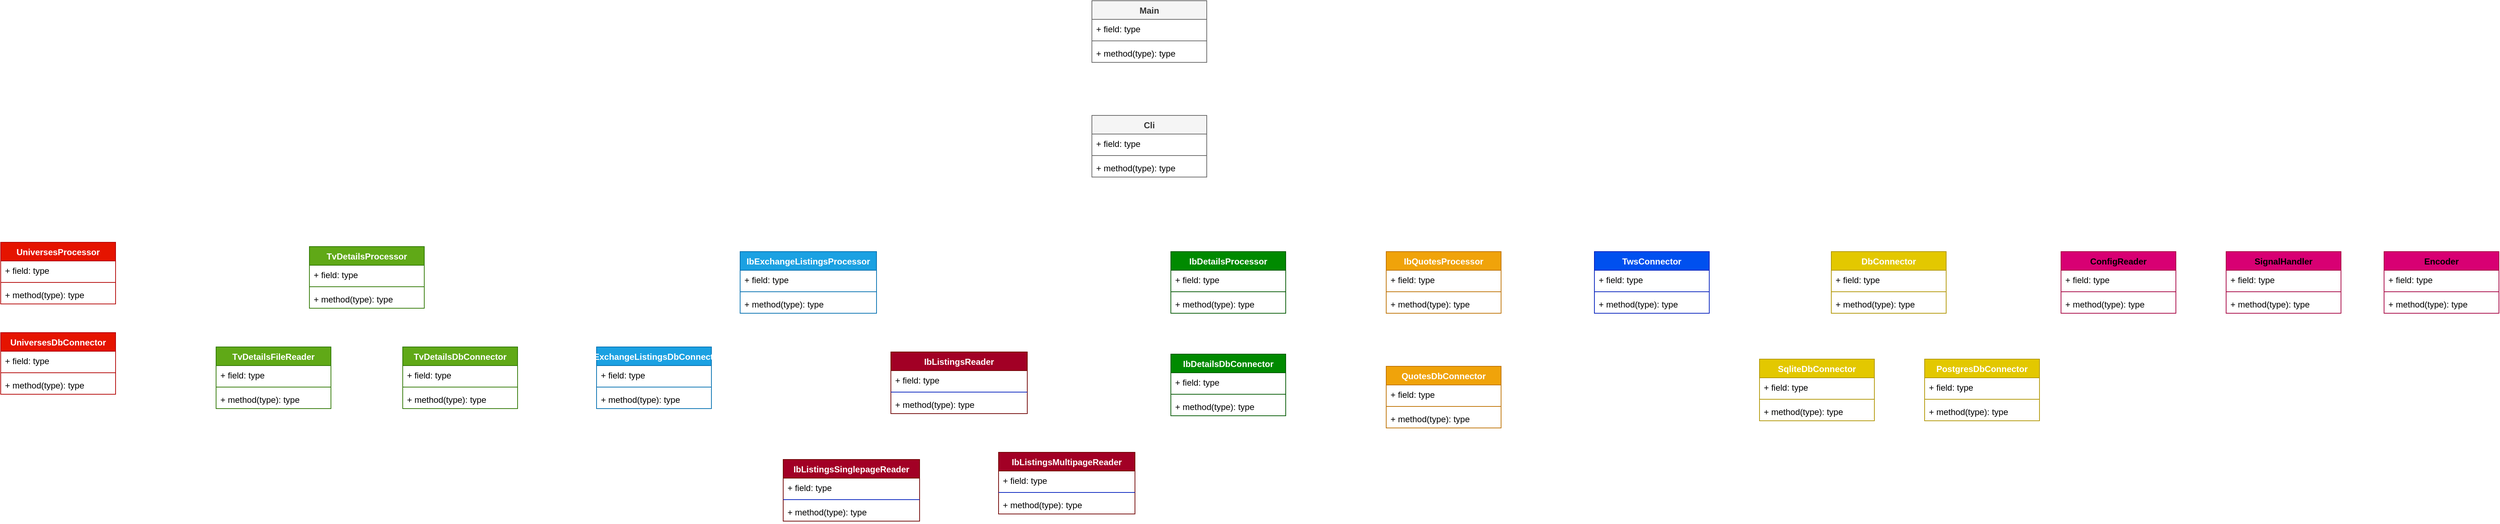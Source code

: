 <mxfile>
    <diagram id="BB7kNoiKcSq8dGjltxOb" name="Page-1">
        <mxGraphModel dx="2262" dy="1745" grid="1" gridSize="10" guides="1" tooltips="1" connect="1" arrows="1" fold="1" page="0" pageScale="1" pageWidth="827" pageHeight="1169" math="0" shadow="0">
            <root>
                <mxCell id="0"/>
                <mxCell id="1" parent="0"/>
                <mxCell id="tXkQvJT0EXjuDdd7rRlD-6" value="IbExchangeListingsDbConnector" style="swimlane;fontStyle=1;align=center;verticalAlign=top;childLayout=stackLayout;horizontal=1;startSize=26;horizontalStack=0;resizeParent=1;resizeParentMax=0;resizeLast=0;collapsible=1;marginBottom=0;fillColor=#1ba1e2;strokeColor=#006EAF;fontColor=#ffffff;" parent="1" vertex="1">
                    <mxGeometry x="640" y="283" width="160" height="86" as="geometry"/>
                </mxCell>
                <mxCell id="tXkQvJT0EXjuDdd7rRlD-7" value="+ field: type" style="text;strokeColor=none;fillColor=none;align=left;verticalAlign=top;spacingLeft=4;spacingRight=4;overflow=hidden;rotatable=0;points=[[0,0.5],[1,0.5]];portConstraint=eastwest;" parent="tXkQvJT0EXjuDdd7rRlD-6" vertex="1">
                    <mxGeometry y="26" width="160" height="26" as="geometry"/>
                </mxCell>
                <mxCell id="tXkQvJT0EXjuDdd7rRlD-8" value="" style="line;strokeWidth=1;fillColor=#1ba1e2;align=left;verticalAlign=middle;spacingTop=-1;spacingLeft=3;spacingRight=3;rotatable=0;labelPosition=right;points=[];portConstraint=eastwest;strokeColor=#006EAF;fontColor=#ffffff;" parent="tXkQvJT0EXjuDdd7rRlD-6" vertex="1">
                    <mxGeometry y="52" width="160" height="8" as="geometry"/>
                </mxCell>
                <mxCell id="tXkQvJT0EXjuDdd7rRlD-9" value="+ method(type): type" style="text;strokeColor=none;fillColor=none;align=left;verticalAlign=top;spacingLeft=4;spacingRight=4;overflow=hidden;rotatable=0;points=[[0,0.5],[1,0.5]];portConstraint=eastwest;" parent="tXkQvJT0EXjuDdd7rRlD-6" vertex="1">
                    <mxGeometry y="60" width="160" height="26" as="geometry"/>
                </mxCell>
                <mxCell id="dvXFMsRxFEqViJQwBgYw-1" value="IbExchangeListingsProcessor" style="swimlane;fontStyle=1;align=center;verticalAlign=top;childLayout=stackLayout;horizontal=1;startSize=26;horizontalStack=0;resizeParent=1;resizeParentMax=0;resizeLast=0;collapsible=1;marginBottom=0;fillColor=#1ba1e2;strokeColor=#006EAF;fontColor=#ffffff;" parent="1" vertex="1">
                    <mxGeometry x="840" y="150" width="190" height="86" as="geometry"/>
                </mxCell>
                <mxCell id="dvXFMsRxFEqViJQwBgYw-2" value="+ field: type" style="text;strokeColor=none;fillColor=none;align=left;verticalAlign=top;spacingLeft=4;spacingRight=4;overflow=hidden;rotatable=0;points=[[0,0.5],[1,0.5]];portConstraint=eastwest;" parent="dvXFMsRxFEqViJQwBgYw-1" vertex="1">
                    <mxGeometry y="26" width="190" height="26" as="geometry"/>
                </mxCell>
                <mxCell id="dvXFMsRxFEqViJQwBgYw-3" value="" style="line;strokeWidth=1;fillColor=#1ba1e2;align=left;verticalAlign=middle;spacingTop=-1;spacingLeft=3;spacingRight=3;rotatable=0;labelPosition=right;points=[];portConstraint=eastwest;strokeColor=#006EAF;fontColor=#ffffff;" parent="dvXFMsRxFEqViJQwBgYw-1" vertex="1">
                    <mxGeometry y="52" width="190" height="8" as="geometry"/>
                </mxCell>
                <mxCell id="dvXFMsRxFEqViJQwBgYw-4" value="+ method(type): type" style="text;strokeColor=none;fillColor=none;align=left;verticalAlign=top;spacingLeft=4;spacingRight=4;overflow=hidden;rotatable=0;points=[[0,0.5],[1,0.5]];portConstraint=eastwest;" parent="dvXFMsRxFEqViJQwBgYw-1" vertex="1">
                    <mxGeometry y="60" width="190" height="26" as="geometry"/>
                </mxCell>
                <mxCell id="tXkQvJT0EXjuDdd7rRlD-38" value="TvDetailsDbConnector" style="swimlane;fontStyle=1;align=center;verticalAlign=top;childLayout=stackLayout;horizontal=1;startSize=26;horizontalStack=0;resizeParent=1;resizeParentMax=0;resizeLast=0;collapsible=1;marginBottom=0;fillColor=#60a917;strokeColor=#2D7600;fontColor=#ffffff;" parent="1" vertex="1">
                    <mxGeometry x="370" y="283" width="160" height="86" as="geometry"/>
                </mxCell>
                <mxCell id="tXkQvJT0EXjuDdd7rRlD-39" value="+ field: type" style="text;strokeColor=none;fillColor=none;align=left;verticalAlign=top;spacingLeft=4;spacingRight=4;overflow=hidden;rotatable=0;points=[[0,0.5],[1,0.5]];portConstraint=eastwest;" parent="tXkQvJT0EXjuDdd7rRlD-38" vertex="1">
                    <mxGeometry y="26" width="160" height="26" as="geometry"/>
                </mxCell>
                <mxCell id="tXkQvJT0EXjuDdd7rRlD-40" value="" style="line;strokeWidth=1;fillColor=#60a917;align=left;verticalAlign=middle;spacingTop=-1;spacingLeft=3;spacingRight=3;rotatable=0;labelPosition=right;points=[];portConstraint=eastwest;strokeColor=#2D7600;fontColor=#ffffff;" parent="tXkQvJT0EXjuDdd7rRlD-38" vertex="1">
                    <mxGeometry y="52" width="160" height="8" as="geometry"/>
                </mxCell>
                <mxCell id="tXkQvJT0EXjuDdd7rRlD-41" value="+ method(type): type" style="text;strokeColor=none;fillColor=none;align=left;verticalAlign=top;spacingLeft=4;spacingRight=4;overflow=hidden;rotatable=0;points=[[0,0.5],[1,0.5]];portConstraint=eastwest;" parent="tXkQvJT0EXjuDdd7rRlD-38" vertex="1">
                    <mxGeometry y="60" width="160" height="26" as="geometry"/>
                </mxCell>
                <mxCell id="dvXFMsRxFEqViJQwBgYw-9" value="TvDetailsProcessor" style="swimlane;fontStyle=1;align=center;verticalAlign=top;childLayout=stackLayout;horizontal=1;startSize=26;horizontalStack=0;resizeParent=1;resizeParentMax=0;resizeLast=0;collapsible=1;marginBottom=0;fillColor=#60a917;strokeColor=#2D7600;fontColor=#ffffff;" parent="1" vertex="1">
                    <mxGeometry x="240" y="143" width="160" height="86" as="geometry"/>
                </mxCell>
                <mxCell id="dvXFMsRxFEqViJQwBgYw-10" value="+ field: type" style="text;strokeColor=none;fillColor=none;align=left;verticalAlign=top;spacingLeft=4;spacingRight=4;overflow=hidden;rotatable=0;points=[[0,0.5],[1,0.5]];portConstraint=eastwest;" parent="dvXFMsRxFEqViJQwBgYw-9" vertex="1">
                    <mxGeometry y="26" width="160" height="26" as="geometry"/>
                </mxCell>
                <mxCell id="dvXFMsRxFEqViJQwBgYw-11" value="" style="line;strokeWidth=1;fillColor=#60a917;align=left;verticalAlign=middle;spacingTop=-1;spacingLeft=3;spacingRight=3;rotatable=0;labelPosition=right;points=[];portConstraint=eastwest;strokeColor=#2D7600;fontColor=#ffffff;" parent="dvXFMsRxFEqViJQwBgYw-9" vertex="1">
                    <mxGeometry y="52" width="160" height="8" as="geometry"/>
                </mxCell>
                <mxCell id="dvXFMsRxFEqViJQwBgYw-12" value="+ method(type): type" style="text;strokeColor=none;fillColor=none;align=left;verticalAlign=top;spacingLeft=4;spacingRight=4;overflow=hidden;rotatable=0;points=[[0,0.5],[1,0.5]];portConstraint=eastwest;" parent="dvXFMsRxFEqViJQwBgYw-9" vertex="1">
                    <mxGeometry y="60" width="160" height="26" as="geometry"/>
                </mxCell>
                <mxCell id="tXkQvJT0EXjuDdd7rRlD-18" value="TwsConnector" style="swimlane;fontStyle=1;align=center;verticalAlign=top;childLayout=stackLayout;horizontal=1;startSize=26;horizontalStack=0;resizeParent=1;resizeParentMax=0;resizeLast=0;collapsible=1;marginBottom=0;fillColor=#0050ef;strokeColor=#001DBC;fontColor=#ffffff;" parent="1" vertex="1">
                    <mxGeometry x="2030" y="150" width="160" height="86" as="geometry"/>
                </mxCell>
                <mxCell id="tXkQvJT0EXjuDdd7rRlD-19" value="+ field: type" style="text;align=left;verticalAlign=top;spacingLeft=4;spacingRight=4;overflow=hidden;rotatable=0;points=[[0,0.5],[1,0.5]];portConstraint=eastwest;" parent="tXkQvJT0EXjuDdd7rRlD-18" vertex="1">
                    <mxGeometry y="26" width="160" height="26" as="geometry"/>
                </mxCell>
                <mxCell id="tXkQvJT0EXjuDdd7rRlD-20" value="" style="line;strokeWidth=1;fillColor=#0050ef;align=left;verticalAlign=middle;spacingTop=-1;spacingLeft=3;spacingRight=3;rotatable=0;labelPosition=right;points=[];portConstraint=eastwest;strokeColor=#001DBC;fontColor=#ffffff;" parent="tXkQvJT0EXjuDdd7rRlD-18" vertex="1">
                    <mxGeometry y="52" width="160" height="8" as="geometry"/>
                </mxCell>
                <mxCell id="tXkQvJT0EXjuDdd7rRlD-21" value="+ method(type): type" style="text;align=left;verticalAlign=top;spacingLeft=4;spacingRight=4;overflow=hidden;rotatable=0;points=[[0,0.5],[1,0.5]];portConstraint=eastwest;" parent="tXkQvJT0EXjuDdd7rRlD-18" vertex="1">
                    <mxGeometry y="60" width="160" height="26" as="geometry"/>
                </mxCell>
                <mxCell id="tXkQvJT0EXjuDdd7rRlD-26" value="Cli" style="swimlane;fontStyle=1;align=center;verticalAlign=top;childLayout=stackLayout;horizontal=1;startSize=26;horizontalStack=0;resizeParent=1;resizeParentMax=0;resizeLast=0;collapsible=1;marginBottom=0;fillColor=#f5f5f5;strokeColor=#666666;fontColor=#333333;" parent="1" vertex="1">
                    <mxGeometry x="1330" y="-40" width="160" height="86" as="geometry">
                        <mxRectangle x="540" y="200" width="70" height="26" as="alternateBounds"/>
                    </mxGeometry>
                </mxCell>
                <mxCell id="tXkQvJT0EXjuDdd7rRlD-27" value="+ field: type" style="text;strokeColor=none;fillColor=none;align=left;verticalAlign=top;spacingLeft=4;spacingRight=4;overflow=hidden;rotatable=0;points=[[0,0.5],[1,0.5]];portConstraint=eastwest;" parent="tXkQvJT0EXjuDdd7rRlD-26" vertex="1">
                    <mxGeometry y="26" width="160" height="26" as="geometry"/>
                </mxCell>
                <mxCell id="tXkQvJT0EXjuDdd7rRlD-28" value="" style="line;strokeWidth=1;fillColor=#f5f5f5;align=left;verticalAlign=middle;spacingTop=-1;spacingLeft=3;spacingRight=3;rotatable=0;labelPosition=right;points=[];portConstraint=eastwest;strokeColor=#666666;fontColor=#333333;" parent="tXkQvJT0EXjuDdd7rRlD-26" vertex="1">
                    <mxGeometry y="52" width="160" height="8" as="geometry"/>
                </mxCell>
                <mxCell id="tXkQvJT0EXjuDdd7rRlD-29" value="+ method(type): type" style="text;strokeColor=none;fillColor=none;align=left;verticalAlign=top;spacingLeft=4;spacingRight=4;overflow=hidden;rotatable=0;points=[[0,0.5],[1,0.5]];portConstraint=eastwest;" parent="tXkQvJT0EXjuDdd7rRlD-26" vertex="1">
                    <mxGeometry y="60" width="160" height="26" as="geometry"/>
                </mxCell>
                <mxCell id="tXkQvJT0EXjuDdd7rRlD-50" value="Encoder" style="swimlane;fontStyle=1;align=center;verticalAlign=top;childLayout=stackLayout;horizontal=1;startSize=26;horizontalStack=0;resizeParent=1;resizeParentMax=0;resizeLast=0;collapsible=1;marginBottom=0;fillColor=#d80073;strokeColor=#A50040;" parent="1" vertex="1">
                    <mxGeometry x="3130" y="150" width="160" height="86" as="geometry"/>
                </mxCell>
                <mxCell id="tXkQvJT0EXjuDdd7rRlD-51" value="+ field: type" style="text;strokeColor=none;fillColor=none;align=left;verticalAlign=top;spacingLeft=4;spacingRight=4;overflow=hidden;rotatable=0;points=[[0,0.5],[1,0.5]];portConstraint=eastwest;" parent="tXkQvJT0EXjuDdd7rRlD-50" vertex="1">
                    <mxGeometry y="26" width="160" height="26" as="geometry"/>
                </mxCell>
                <mxCell id="tXkQvJT0EXjuDdd7rRlD-52" value="" style="line;strokeWidth=1;fillColor=#d80073;align=left;verticalAlign=middle;spacingTop=-1;spacingLeft=3;spacingRight=3;rotatable=0;labelPosition=right;points=[];portConstraint=eastwest;strokeColor=#A50040;fontColor=#ffffff;" parent="tXkQvJT0EXjuDdd7rRlD-50" vertex="1">
                    <mxGeometry y="52" width="160" height="8" as="geometry"/>
                </mxCell>
                <mxCell id="tXkQvJT0EXjuDdd7rRlD-53" value="+ method(type): type" style="text;strokeColor=none;fillColor=none;align=left;verticalAlign=top;spacingLeft=4;spacingRight=4;overflow=hidden;rotatable=0;points=[[0,0.5],[1,0.5]];portConstraint=eastwest;" parent="tXkQvJT0EXjuDdd7rRlD-50" vertex="1">
                    <mxGeometry y="60" width="160" height="26" as="geometry"/>
                </mxCell>
                <mxCell id="tXkQvJT0EXjuDdd7rRlD-10" value="DbConnector" style="swimlane;fontStyle=1;align=center;verticalAlign=top;childLayout=stackLayout;horizontal=1;startSize=26;horizontalStack=0;resizeParent=1;resizeParentMax=0;resizeLast=0;collapsible=1;marginBottom=0;fillColor=#e3c800;strokeColor=#B09500;fontColor=#ffffff;" parent="1" vertex="1">
                    <mxGeometry x="2360" y="150" width="160" height="86" as="geometry"/>
                </mxCell>
                <mxCell id="tXkQvJT0EXjuDdd7rRlD-11" value="+ field: type" style="text;strokeColor=none;fillColor=none;align=left;verticalAlign=top;spacingLeft=4;spacingRight=4;overflow=hidden;rotatable=0;points=[[0,0.5],[1,0.5]];portConstraint=eastwest;" parent="tXkQvJT0EXjuDdd7rRlD-10" vertex="1">
                    <mxGeometry y="26" width="160" height="26" as="geometry"/>
                </mxCell>
                <mxCell id="tXkQvJT0EXjuDdd7rRlD-12" value="" style="line;strokeWidth=1;fillColor=#e3c800;align=left;verticalAlign=middle;spacingTop=-1;spacingLeft=3;spacingRight=3;rotatable=0;labelPosition=right;points=[];portConstraint=eastwest;strokeColor=#B09500;fontColor=#ffffff;" parent="tXkQvJT0EXjuDdd7rRlD-10" vertex="1">
                    <mxGeometry y="52" width="160" height="8" as="geometry"/>
                </mxCell>
                <mxCell id="tXkQvJT0EXjuDdd7rRlD-13" value="+ method(type): type" style="text;strokeColor=none;fillColor=none;align=left;verticalAlign=top;spacingLeft=4;spacingRight=4;overflow=hidden;rotatable=0;points=[[0,0.5],[1,0.5]];portConstraint=eastwest;" parent="tXkQvJT0EXjuDdd7rRlD-10" vertex="1">
                    <mxGeometry y="60" width="160" height="26" as="geometry"/>
                </mxCell>
                <mxCell id="2" value="IbDetailsProcessor" style="swimlane;fontStyle=1;align=center;verticalAlign=top;childLayout=stackLayout;horizontal=1;startSize=26;horizontalStack=0;resizeParent=1;resizeParentMax=0;resizeLast=0;collapsible=1;marginBottom=0;fillColor=#008a00;strokeColor=#005700;fontColor=#ffffff;" parent="1" vertex="1">
                    <mxGeometry x="1440" y="150" width="160" height="86" as="geometry"/>
                </mxCell>
                <mxCell id="3" value="+ field: type" style="text;strokeColor=none;fillColor=none;align=left;verticalAlign=top;spacingLeft=4;spacingRight=4;overflow=hidden;rotatable=0;points=[[0,0.5],[1,0.5]];portConstraint=eastwest;" parent="2" vertex="1">
                    <mxGeometry y="26" width="160" height="26" as="geometry"/>
                </mxCell>
                <mxCell id="4" value="" style="line;strokeWidth=1;fillColor=#008a00;align=left;verticalAlign=middle;spacingTop=-1;spacingLeft=3;spacingRight=3;rotatable=0;labelPosition=right;points=[];portConstraint=eastwest;strokeColor=#005700;fontColor=#ffffff;" parent="2" vertex="1">
                    <mxGeometry y="52" width="160" height="8" as="geometry"/>
                </mxCell>
                <mxCell id="5" value="+ method(type): type" style="text;strokeColor=none;fillColor=none;align=left;verticalAlign=top;spacingLeft=4;spacingRight=4;overflow=hidden;rotatable=0;points=[[0,0.5],[1,0.5]];portConstraint=eastwest;" parent="2" vertex="1">
                    <mxGeometry y="60" width="160" height="26" as="geometry"/>
                </mxCell>
                <mxCell id="6" value="SignalHandler" style="swimlane;fontStyle=1;align=center;verticalAlign=top;childLayout=stackLayout;horizontal=1;startSize=26;horizontalStack=0;resizeParent=1;resizeParentMax=0;resizeLast=0;collapsible=1;marginBottom=0;fillColor=#d80073;strokeColor=#A50040;" parent="1" vertex="1">
                    <mxGeometry x="2910" y="150" width="160" height="86" as="geometry"/>
                </mxCell>
                <mxCell id="7" value="+ field: type" style="text;strokeColor=none;fillColor=none;align=left;verticalAlign=top;spacingLeft=4;spacingRight=4;overflow=hidden;rotatable=0;points=[[0,0.5],[1,0.5]];portConstraint=eastwest;" parent="6" vertex="1">
                    <mxGeometry y="26" width="160" height="26" as="geometry"/>
                </mxCell>
                <mxCell id="8" value="" style="line;strokeWidth=1;fillColor=#d80073;align=left;verticalAlign=middle;spacingTop=-1;spacingLeft=3;spacingRight=3;rotatable=0;labelPosition=right;points=[];portConstraint=eastwest;strokeColor=#A50040;fontColor=#ffffff;" parent="6" vertex="1">
                    <mxGeometry y="52" width="160" height="8" as="geometry"/>
                </mxCell>
                <mxCell id="9" value="+ method(type): type" style="text;strokeColor=none;fillColor=none;align=left;verticalAlign=top;spacingLeft=4;spacingRight=4;overflow=hidden;rotatable=0;points=[[0,0.5],[1,0.5]];portConstraint=eastwest;" parent="6" vertex="1">
                    <mxGeometry y="60" width="160" height="26" as="geometry"/>
                </mxCell>
                <mxCell id="10" value="ConfigReader" style="swimlane;fontStyle=1;align=center;verticalAlign=top;childLayout=stackLayout;horizontal=1;startSize=26;horizontalStack=0;resizeParent=1;resizeParentMax=0;resizeLast=0;collapsible=1;marginBottom=0;fillColor=#d80073;strokeColor=#A50040;" parent="1" vertex="1">
                    <mxGeometry x="2680" y="150" width="160" height="86" as="geometry"/>
                </mxCell>
                <mxCell id="11" value="+ field: type" style="text;strokeColor=none;fillColor=none;align=left;verticalAlign=top;spacingLeft=4;spacingRight=4;overflow=hidden;rotatable=0;points=[[0,0.5],[1,0.5]];portConstraint=eastwest;" parent="10" vertex="1">
                    <mxGeometry y="26" width="160" height="26" as="geometry"/>
                </mxCell>
                <mxCell id="12" value="" style="line;strokeWidth=1;fillColor=#d80073;align=left;verticalAlign=middle;spacingTop=-1;spacingLeft=3;spacingRight=3;rotatable=0;labelPosition=right;points=[];portConstraint=eastwest;strokeColor=#A50040;fontColor=#ffffff;" parent="10" vertex="1">
                    <mxGeometry y="52" width="160" height="8" as="geometry"/>
                </mxCell>
                <mxCell id="13" value="+ method(type): type" style="text;strokeColor=none;fillColor=none;align=left;verticalAlign=top;spacingLeft=4;spacingRight=4;overflow=hidden;rotatable=0;points=[[0,0.5],[1,0.5]];portConstraint=eastwest;" parent="10" vertex="1">
                    <mxGeometry y="60" width="160" height="26" as="geometry"/>
                </mxCell>
                <mxCell id="14" value="IbQuotesProcessor" style="swimlane;fontStyle=1;align=center;verticalAlign=top;childLayout=stackLayout;horizontal=1;startSize=26;horizontalStack=0;resizeParent=1;resizeParentMax=0;resizeLast=0;collapsible=1;marginBottom=0;fillColor=#f0a30a;strokeColor=#BD7000;fontColor=#ffffff;" parent="1" vertex="1">
                    <mxGeometry x="1740" y="150" width="160" height="86" as="geometry"/>
                </mxCell>
                <mxCell id="15" value="+ field: type" style="text;strokeColor=none;fillColor=none;align=left;verticalAlign=top;spacingLeft=4;spacingRight=4;overflow=hidden;rotatable=0;points=[[0,0.5],[1,0.5]];portConstraint=eastwest;" parent="14" vertex="1">
                    <mxGeometry y="26" width="160" height="26" as="geometry"/>
                </mxCell>
                <mxCell id="16" value="" style="line;strokeWidth=1;fillColor=#f0a30a;align=left;verticalAlign=middle;spacingTop=-1;spacingLeft=3;spacingRight=3;rotatable=0;labelPosition=right;points=[];portConstraint=eastwest;strokeColor=#BD7000;fontColor=#ffffff;" parent="14" vertex="1">
                    <mxGeometry y="52" width="160" height="8" as="geometry"/>
                </mxCell>
                <mxCell id="17" value="+ method(type): type" style="text;strokeColor=none;fillColor=none;align=left;verticalAlign=top;spacingLeft=4;spacingRight=4;overflow=hidden;rotatable=0;points=[[0,0.5],[1,0.5]];portConstraint=eastwest;" parent="14" vertex="1">
                    <mxGeometry y="60" width="160" height="26" as="geometry"/>
                </mxCell>
                <mxCell id="53" value="IbListingsSinglepageReader" style="swimlane;fontStyle=1;align=center;verticalAlign=top;childLayout=stackLayout;horizontal=1;startSize=26;horizontalStack=0;resizeParent=1;resizeParentMax=0;resizeLast=0;collapsible=1;marginBottom=0;fillColor=#a20025;strokeColor=#6F0000;fontColor=#ffffff;" parent="1" vertex="1">
                    <mxGeometry x="900" y="440" width="190" height="86" as="geometry"/>
                </mxCell>
                <mxCell id="54" value="+ field: type" style="text;align=left;verticalAlign=top;spacingLeft=4;spacingRight=4;overflow=hidden;rotatable=0;points=[[0,0.5],[1,0.5]];portConstraint=eastwest;" parent="53" vertex="1">
                    <mxGeometry y="26" width="190" height="26" as="geometry"/>
                </mxCell>
                <mxCell id="55" value="" style="line;strokeWidth=1;fillColor=#0050ef;align=left;verticalAlign=middle;spacingTop=-1;spacingLeft=3;spacingRight=3;rotatable=0;labelPosition=right;points=[];portConstraint=eastwest;strokeColor=#001DBC;fontColor=#ffffff;" parent="53" vertex="1">
                    <mxGeometry y="52" width="190" height="8" as="geometry"/>
                </mxCell>
                <mxCell id="56" value="+ method(type): type" style="text;align=left;verticalAlign=top;spacingLeft=4;spacingRight=4;overflow=hidden;rotatable=0;points=[[0,0.5],[1,0.5]];portConstraint=eastwest;" parent="53" vertex="1">
                    <mxGeometry y="60" width="190" height="26" as="geometry"/>
                </mxCell>
                <mxCell id="57" value="IbListingsMultipageReader" style="swimlane;fontStyle=1;align=center;verticalAlign=top;childLayout=stackLayout;horizontal=1;startSize=26;horizontalStack=0;resizeParent=1;resizeParentMax=0;resizeLast=0;collapsible=1;marginBottom=0;fillColor=#a20025;strokeColor=#6F0000;fontColor=#ffffff;" parent="1" vertex="1">
                    <mxGeometry x="1200" y="430" width="190" height="86" as="geometry"/>
                </mxCell>
                <mxCell id="58" value="+ field: type" style="text;align=left;verticalAlign=top;spacingLeft=4;spacingRight=4;overflow=hidden;rotatable=0;points=[[0,0.5],[1,0.5]];portConstraint=eastwest;" parent="57" vertex="1">
                    <mxGeometry y="26" width="190" height="26" as="geometry"/>
                </mxCell>
                <mxCell id="59" value="" style="line;strokeWidth=1;fillColor=#0050ef;align=left;verticalAlign=middle;spacingTop=-1;spacingLeft=3;spacingRight=3;rotatable=0;labelPosition=right;points=[];portConstraint=eastwest;strokeColor=#001DBC;fontColor=#ffffff;" parent="57" vertex="1">
                    <mxGeometry y="52" width="190" height="8" as="geometry"/>
                </mxCell>
                <mxCell id="60" value="+ method(type): type" style="text;align=left;verticalAlign=top;spacingLeft=4;spacingRight=4;overflow=hidden;rotatable=0;points=[[0,0.5],[1,0.5]];portConstraint=eastwest;" parent="57" vertex="1">
                    <mxGeometry y="60" width="190" height="26" as="geometry"/>
                </mxCell>
                <mxCell id="61" value="IbListingsReader" style="swimlane;fontStyle=1;align=center;verticalAlign=top;childLayout=stackLayout;horizontal=1;startSize=26;horizontalStack=0;resizeParent=1;resizeParentMax=0;resizeLast=0;collapsible=1;marginBottom=0;fillColor=#a20025;strokeColor=#6F0000;fontColor=#ffffff;" parent="1" vertex="1">
                    <mxGeometry x="1050" y="290" width="190" height="86" as="geometry"/>
                </mxCell>
                <mxCell id="62" value="+ field: type" style="text;align=left;verticalAlign=top;spacingLeft=4;spacingRight=4;overflow=hidden;rotatable=0;points=[[0,0.5],[1,0.5]];portConstraint=eastwest;" parent="61" vertex="1">
                    <mxGeometry y="26" width="190" height="26" as="geometry"/>
                </mxCell>
                <mxCell id="63" value="" style="line;strokeWidth=1;fillColor=#0050ef;align=left;verticalAlign=middle;spacingTop=-1;spacingLeft=3;spacingRight=3;rotatable=0;labelPosition=right;points=[];portConstraint=eastwest;strokeColor=#001DBC;fontColor=#ffffff;" parent="61" vertex="1">
                    <mxGeometry y="52" width="190" height="8" as="geometry"/>
                </mxCell>
                <mxCell id="64" value="+ method(type): type" style="text;align=left;verticalAlign=top;spacingLeft=4;spacingRight=4;overflow=hidden;rotatable=0;points=[[0,0.5],[1,0.5]];portConstraint=eastwest;" parent="61" vertex="1">
                    <mxGeometry y="60" width="190" height="26" as="geometry"/>
                </mxCell>
                <mxCell id="nYNx1KZJ6v9hgj5CtUnZ-1" value="IbDetailsDbConnector" style="swimlane;fontStyle=1;align=center;verticalAlign=top;childLayout=stackLayout;horizontal=1;startSize=26;horizontalStack=0;resizeParent=1;resizeParentMax=0;resizeLast=0;collapsible=1;marginBottom=0;fillColor=#008a00;strokeColor=#005700;fontColor=#ffffff;" parent="1" vertex="1">
                    <mxGeometry x="1440" y="293" width="160" height="86" as="geometry"/>
                </mxCell>
                <mxCell id="nYNx1KZJ6v9hgj5CtUnZ-2" value="+ field: type" style="text;strokeColor=none;fillColor=none;align=left;verticalAlign=top;spacingLeft=4;spacingRight=4;overflow=hidden;rotatable=0;points=[[0,0.5],[1,0.5]];portConstraint=eastwest;" parent="nYNx1KZJ6v9hgj5CtUnZ-1" vertex="1">
                    <mxGeometry y="26" width="160" height="26" as="geometry"/>
                </mxCell>
                <mxCell id="nYNx1KZJ6v9hgj5CtUnZ-3" value="" style="line;strokeWidth=1;fillColor=#008a00;align=left;verticalAlign=middle;spacingTop=-1;spacingLeft=3;spacingRight=3;rotatable=0;labelPosition=right;points=[];portConstraint=eastwest;strokeColor=#005700;fontColor=#ffffff;" parent="nYNx1KZJ6v9hgj5CtUnZ-1" vertex="1">
                    <mxGeometry y="52" width="160" height="8" as="geometry"/>
                </mxCell>
                <mxCell id="nYNx1KZJ6v9hgj5CtUnZ-4" value="+ method(type): type" style="text;strokeColor=none;fillColor=none;align=left;verticalAlign=top;spacingLeft=4;spacingRight=4;overflow=hidden;rotatable=0;points=[[0,0.5],[1,0.5]];portConstraint=eastwest;" parent="nYNx1KZJ6v9hgj5CtUnZ-1" vertex="1">
                    <mxGeometry y="60" width="160" height="26" as="geometry"/>
                </mxCell>
                <mxCell id="70" value="UniversesProcessor" style="swimlane;fontStyle=1;align=center;verticalAlign=top;childLayout=stackLayout;horizontal=1;startSize=26;horizontalStack=0;resizeParent=1;resizeParentMax=0;resizeLast=0;collapsible=1;marginBottom=0;fillColor=#e51400;strokeColor=#B20000;fontColor=#ffffff;" parent="1" vertex="1">
                    <mxGeometry x="-190" y="137" width="160" height="86" as="geometry"/>
                </mxCell>
                <mxCell id="71" value="+ field: type" style="text;strokeColor=none;fillColor=none;align=left;verticalAlign=top;spacingLeft=4;spacingRight=4;overflow=hidden;rotatable=0;points=[[0,0.5],[1,0.5]];portConstraint=eastwest;" parent="70" vertex="1">
                    <mxGeometry y="26" width="160" height="26" as="geometry"/>
                </mxCell>
                <mxCell id="72" value="" style="line;strokeWidth=1;fillColor=#e51400;align=left;verticalAlign=middle;spacingTop=-1;spacingLeft=3;spacingRight=3;rotatable=0;labelPosition=right;points=[];portConstraint=eastwest;strokeColor=#B20000;fontColor=#ffffff;" parent="70" vertex="1">
                    <mxGeometry y="52" width="160" height="8" as="geometry"/>
                </mxCell>
                <mxCell id="73" value="+ method(type): type" style="text;strokeColor=none;fillColor=none;align=left;verticalAlign=top;spacingLeft=4;spacingRight=4;overflow=hidden;rotatable=0;points=[[0,0.5],[1,0.5]];portConstraint=eastwest;" parent="70" vertex="1">
                    <mxGeometry y="60" width="160" height="26" as="geometry"/>
                </mxCell>
                <mxCell id="tXkQvJT0EXjuDdd7rRlD-30" value="QuotesDbConnector" style="swimlane;fontStyle=1;align=center;verticalAlign=top;childLayout=stackLayout;horizontal=1;startSize=26;horizontalStack=0;resizeParent=1;resizeParentMax=0;resizeLast=0;collapsible=1;marginBottom=0;fillColor=#f0a30a;strokeColor=#BD7000;fontColor=#ffffff;" parent="1" vertex="1">
                    <mxGeometry x="1740" y="310" width="160" height="86" as="geometry"/>
                </mxCell>
                <mxCell id="tXkQvJT0EXjuDdd7rRlD-31" value="+ field: type" style="text;strokeColor=none;fillColor=none;align=left;verticalAlign=top;spacingLeft=4;spacingRight=4;overflow=hidden;rotatable=0;points=[[0,0.5],[1,0.5]];portConstraint=eastwest;" parent="tXkQvJT0EXjuDdd7rRlD-30" vertex="1">
                    <mxGeometry y="26" width="160" height="26" as="geometry"/>
                </mxCell>
                <mxCell id="tXkQvJT0EXjuDdd7rRlD-32" value="" style="line;strokeWidth=1;fillColor=#f0a30a;align=left;verticalAlign=middle;spacingTop=-1;spacingLeft=3;spacingRight=3;rotatable=0;labelPosition=right;points=[];portConstraint=eastwest;strokeColor=#BD7000;fontColor=#ffffff;" parent="tXkQvJT0EXjuDdd7rRlD-30" vertex="1">
                    <mxGeometry y="52" width="160" height="8" as="geometry"/>
                </mxCell>
                <mxCell id="tXkQvJT0EXjuDdd7rRlD-33" value="+ method(type): type" style="text;strokeColor=none;fillColor=none;align=left;verticalAlign=top;spacingLeft=4;spacingRight=4;overflow=hidden;rotatable=0;points=[[0,0.5],[1,0.5]];portConstraint=eastwest;" parent="tXkQvJT0EXjuDdd7rRlD-30" vertex="1">
                    <mxGeometry y="60" width="160" height="26" as="geometry"/>
                </mxCell>
                <mxCell id="80" value="UniversesDbConnector" style="swimlane;fontStyle=1;align=center;verticalAlign=top;childLayout=stackLayout;horizontal=1;startSize=26;horizontalStack=0;resizeParent=1;resizeParentMax=0;resizeLast=0;collapsible=1;marginBottom=0;fillColor=#e51400;strokeColor=#B20000;fontColor=#ffffff;" parent="1" vertex="1">
                    <mxGeometry x="-190" y="263" width="160" height="86" as="geometry"/>
                </mxCell>
                <mxCell id="81" value="+ field: type" style="text;strokeColor=none;fillColor=none;align=left;verticalAlign=top;spacingLeft=4;spacingRight=4;overflow=hidden;rotatable=0;points=[[0,0.5],[1,0.5]];portConstraint=eastwest;" parent="80" vertex="1">
                    <mxGeometry y="26" width="160" height="26" as="geometry"/>
                </mxCell>
                <mxCell id="82" value="" style="line;strokeWidth=1;fillColor=#e51400;align=left;verticalAlign=middle;spacingTop=-1;spacingLeft=3;spacingRight=3;rotatable=0;labelPosition=right;points=[];portConstraint=eastwest;strokeColor=#B20000;fontColor=#ffffff;" parent="80" vertex="1">
                    <mxGeometry y="52" width="160" height="8" as="geometry"/>
                </mxCell>
                <mxCell id="83" value="+ method(type): type" style="text;strokeColor=none;fillColor=none;align=left;verticalAlign=top;spacingLeft=4;spacingRight=4;overflow=hidden;rotatable=0;points=[[0,0.5],[1,0.5]];portConstraint=eastwest;" parent="80" vertex="1">
                    <mxGeometry y="60" width="160" height="26" as="geometry"/>
                </mxCell>
                <mxCell id="122" value="TvDetailsFileReader" style="swimlane;fontStyle=1;align=center;verticalAlign=top;childLayout=stackLayout;horizontal=1;startSize=26;horizontalStack=0;resizeParent=1;resizeParentMax=0;resizeLast=0;collapsible=1;marginBottom=0;fillColor=#60a917;strokeColor=#2D7600;fontColor=#ffffff;" parent="1" vertex="1">
                    <mxGeometry x="110" y="283" width="160" height="86" as="geometry"/>
                </mxCell>
                <mxCell id="123" value="+ field: type" style="text;strokeColor=none;fillColor=none;align=left;verticalAlign=top;spacingLeft=4;spacingRight=4;overflow=hidden;rotatable=0;points=[[0,0.5],[1,0.5]];portConstraint=eastwest;" parent="122" vertex="1">
                    <mxGeometry y="26" width="160" height="26" as="geometry"/>
                </mxCell>
                <mxCell id="124" value="" style="line;strokeWidth=1;fillColor=#60a917;align=left;verticalAlign=middle;spacingTop=-1;spacingLeft=3;spacingRight=3;rotatable=0;labelPosition=right;points=[];portConstraint=eastwest;strokeColor=#2D7600;fontColor=#ffffff;" parent="122" vertex="1">
                    <mxGeometry y="52" width="160" height="8" as="geometry"/>
                </mxCell>
                <mxCell id="125" value="+ method(type): type" style="text;strokeColor=none;fillColor=none;align=left;verticalAlign=top;spacingLeft=4;spacingRight=4;overflow=hidden;rotatable=0;points=[[0,0.5],[1,0.5]];portConstraint=eastwest;" parent="122" vertex="1">
                    <mxGeometry y="60" width="160" height="26" as="geometry"/>
                </mxCell>
                <mxCell id="126" value="SqliteDbConnector" style="swimlane;fontStyle=1;align=center;verticalAlign=top;childLayout=stackLayout;horizontal=1;startSize=26;horizontalStack=0;resizeParent=1;resizeParentMax=0;resizeLast=0;collapsible=1;marginBottom=0;fillColor=#e3c800;strokeColor=#B09500;fontColor=#ffffff;" parent="1" vertex="1">
                    <mxGeometry x="2260" y="300" width="160" height="86" as="geometry"/>
                </mxCell>
                <mxCell id="127" value="+ field: type" style="text;strokeColor=none;fillColor=none;align=left;verticalAlign=top;spacingLeft=4;spacingRight=4;overflow=hidden;rotatable=0;points=[[0,0.5],[1,0.5]];portConstraint=eastwest;" parent="126" vertex="1">
                    <mxGeometry y="26" width="160" height="26" as="geometry"/>
                </mxCell>
                <mxCell id="128" value="" style="line;strokeWidth=1;fillColor=#e3c800;align=left;verticalAlign=middle;spacingTop=-1;spacingLeft=3;spacingRight=3;rotatable=0;labelPosition=right;points=[];portConstraint=eastwest;strokeColor=#B09500;fontColor=#ffffff;" parent="126" vertex="1">
                    <mxGeometry y="52" width="160" height="8" as="geometry"/>
                </mxCell>
                <mxCell id="129" value="+ method(type): type" style="text;strokeColor=none;fillColor=none;align=left;verticalAlign=top;spacingLeft=4;spacingRight=4;overflow=hidden;rotatable=0;points=[[0,0.5],[1,0.5]];portConstraint=eastwest;" parent="126" vertex="1">
                    <mxGeometry y="60" width="160" height="26" as="geometry"/>
                </mxCell>
                <mxCell id="130" value="PostgresDbConnector" style="swimlane;fontStyle=1;align=center;verticalAlign=top;childLayout=stackLayout;horizontal=1;startSize=26;horizontalStack=0;resizeParent=1;resizeParentMax=0;resizeLast=0;collapsible=1;marginBottom=0;fillColor=#e3c800;strokeColor=#B09500;fontColor=#ffffff;" parent="1" vertex="1">
                    <mxGeometry x="2490" y="300" width="160" height="86" as="geometry"/>
                </mxCell>
                <mxCell id="131" value="+ field: type" style="text;strokeColor=none;fillColor=none;align=left;verticalAlign=top;spacingLeft=4;spacingRight=4;overflow=hidden;rotatable=0;points=[[0,0.5],[1,0.5]];portConstraint=eastwest;" parent="130" vertex="1">
                    <mxGeometry y="26" width="160" height="26" as="geometry"/>
                </mxCell>
                <mxCell id="132" value="" style="line;strokeWidth=1;fillColor=#e3c800;align=left;verticalAlign=middle;spacingTop=-1;spacingLeft=3;spacingRight=3;rotatable=0;labelPosition=right;points=[];portConstraint=eastwest;strokeColor=#B09500;fontColor=#ffffff;" parent="130" vertex="1">
                    <mxGeometry y="52" width="160" height="8" as="geometry"/>
                </mxCell>
                <mxCell id="133" value="+ method(type): type" style="text;strokeColor=none;fillColor=none;align=left;verticalAlign=top;spacingLeft=4;spacingRight=4;overflow=hidden;rotatable=0;points=[[0,0.5],[1,0.5]];portConstraint=eastwest;" parent="130" vertex="1">
                    <mxGeometry y="60" width="160" height="26" as="geometry"/>
                </mxCell>
                <mxCell id="134" value="Main" style="swimlane;fontStyle=1;align=center;verticalAlign=top;childLayout=stackLayout;horizontal=1;startSize=26;horizontalStack=0;resizeParent=1;resizeParentMax=0;resizeLast=0;collapsible=1;marginBottom=0;fillColor=#f5f5f5;strokeColor=#666666;fontColor=#333333;" parent="1" vertex="1">
                    <mxGeometry x="1330" y="-200" width="160" height="86" as="geometry">
                        <mxRectangle x="540" y="200" width="70" height="26" as="alternateBounds"/>
                    </mxGeometry>
                </mxCell>
                <mxCell id="135" value="+ field: type" style="text;strokeColor=none;fillColor=none;align=left;verticalAlign=top;spacingLeft=4;spacingRight=4;overflow=hidden;rotatable=0;points=[[0,0.5],[1,0.5]];portConstraint=eastwest;" parent="134" vertex="1">
                    <mxGeometry y="26" width="160" height="26" as="geometry"/>
                </mxCell>
                <mxCell id="136" value="" style="line;strokeWidth=1;fillColor=#f5f5f5;align=left;verticalAlign=middle;spacingTop=-1;spacingLeft=3;spacingRight=3;rotatable=0;labelPosition=right;points=[];portConstraint=eastwest;strokeColor=#666666;fontColor=#333333;" parent="134" vertex="1">
                    <mxGeometry y="52" width="160" height="8" as="geometry"/>
                </mxCell>
                <mxCell id="137" value="+ method(type): type" style="text;strokeColor=none;fillColor=none;align=left;verticalAlign=top;spacingLeft=4;spacingRight=4;overflow=hidden;rotatable=0;points=[[0,0.5],[1,0.5]];portConstraint=eastwest;" parent="134" vertex="1">
                    <mxGeometry y="60" width="160" height="26" as="geometry"/>
                </mxCell>
            </root>
        </mxGraphModel>
    </diagram>
</mxfile>